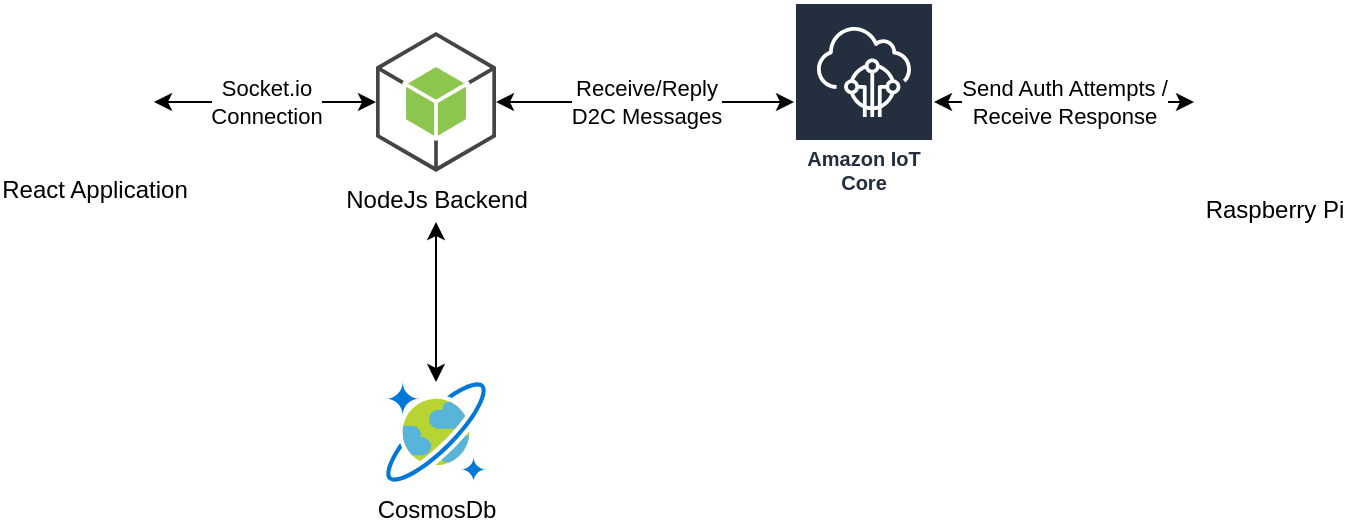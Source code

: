 <mxfile version="12.5.4" type="device"><diagram id="K577ijXtSljTF_ZWNwNq" name="Page-1"><mxGraphModel dx="1422" dy="758" grid="1" gridSize="10" guides="1" tooltips="1" connect="1" arrows="1" fold="1" page="1" pageScale="1" pageWidth="850" pageHeight="1100" math="0" shadow="0"><root><mxCell id="0"/><mxCell id="1" parent="0"/><mxCell id="Ebp5V2oqKu8UVnapZtS4-6" value="Socket.io &lt;br&gt;Connection" style="edgeStyle=none;rounded=0;orthogonalLoop=1;jettySize=auto;html=1;startArrow=classic;startFill=1;entryX=0;entryY=0.5;entryDx=0;entryDy=0;entryPerimeter=0;" parent="1" source="Ebp5V2oqKu8UVnapZtS4-1" target="Ebp5V2oqKu8UVnapZtS4-2" edge="1"><mxGeometry relative="1" as="geometry"><mxPoint x="200" y="110" as="targetPoint"/></mxGeometry></mxCell><mxCell id="Ebp5V2oqKu8UVnapZtS4-1" value="React Application" style="shape=image;html=1;verticalAlign=top;verticalLabelPosition=bottom;labelBackgroundColor=#ffffff;imageAspect=0;aspect=fixed;image=https://cdn4.iconfinder.com/data/icons/logos-3/600/React.js_logo-128.png" parent="1" vertex="1"><mxGeometry x="60" y="80" width="60" height="60" as="geometry"/></mxCell><mxCell id="Ebp5V2oqKu8UVnapZtS4-16" value="" style="edgeStyle=none;rounded=0;orthogonalLoop=1;jettySize=auto;html=1;startArrow=classic;startFill=1;" parent="1" target="Ebp5V2oqKu8UVnapZtS4-14" edge="1"><mxGeometry relative="1" as="geometry"><mxPoint x="261" y="170" as="sourcePoint"/><mxPoint x="261" y="225" as="targetPoint"/></mxGeometry></mxCell><mxCell id="Ebp5V2oqKu8UVnapZtS4-2" value="NodeJs Backend" style="outlineConnect=0;dashed=0;verticalLabelPosition=bottom;verticalAlign=top;align=center;html=1;shape=mxgraph.aws3.android;fillColor=#8CC64F;gradientColor=none;" parent="1" vertex="1"><mxGeometry x="231" y="75" width="60" height="70" as="geometry"/></mxCell><mxCell id="Ebp5V2oqKu8UVnapZtS4-9" value="Receive/Reply&lt;br&gt;D2C Messages" style="edgeStyle=none;rounded=0;orthogonalLoop=1;jettySize=auto;html=1;startArrow=classic;startFill=1;entryX=1;entryY=0.5;entryDx=0;entryDy=0;entryPerimeter=0;" parent="1" source="qT1h9Zxv4CsoCcX65fj4-2" target="Ebp5V2oqKu8UVnapZtS4-2" edge="1"><mxGeometry relative="1" as="geometry"><mxPoint x="320" y="110" as="targetPoint"/><mxPoint x="460" y="110" as="sourcePoint"/></mxGeometry></mxCell><mxCell id="Ebp5V2oqKu8UVnapZtS4-13" value="Send Auth Attempts /&lt;br&gt;Receive Response" style="edgeStyle=none;rounded=0;orthogonalLoop=1;jettySize=auto;html=1;startArrow=classic;startFill=1;" parent="1" source="Ebp5V2oqKu8UVnapZtS4-11" edge="1"><mxGeometry relative="1" as="geometry"><mxPoint x="510" y="110" as="targetPoint"/></mxGeometry></mxCell><mxCell id="Ebp5V2oqKu8UVnapZtS4-11" value="Raspberry Pi" style="shape=image;html=1;verticalAlign=top;verticalLabelPosition=bottom;labelBackgroundColor=#ffffff;imageAspect=0;aspect=fixed;image=https://cdn4.iconfinder.com/data/icons/logos-and-brands/512/272_Raspberry_Pi_logo-128.png" parent="1" vertex="1"><mxGeometry x="640" y="70" width="80" height="80" as="geometry"/></mxCell><mxCell id="Ebp5V2oqKu8UVnapZtS4-14" value="CosmosDb" style="aspect=fixed;html=1;points=[];align=center;image;fontSize=12;image=img/lib/mscae/CosmosDB.svg;" parent="1" vertex="1"><mxGeometry x="236" y="250" width="50" height="50" as="geometry"/></mxCell><mxCell id="qT1h9Zxv4CsoCcX65fj4-2" value="Amazon IoT Core" style="outlineConnect=0;fontColor=#232F3E;gradientColor=none;strokeColor=#ffffff;fillColor=#232F3E;dashed=0;verticalLabelPosition=middle;verticalAlign=bottom;align=center;html=1;whiteSpace=wrap;fontSize=10;fontStyle=1;spacing=3;shape=mxgraph.aws4.productIcon;prIcon=mxgraph.aws4.iot_core;" vertex="1" parent="1"><mxGeometry x="440" y="60" width="70" height="100" as="geometry"/></mxCell></root></mxGraphModel></diagram></mxfile>